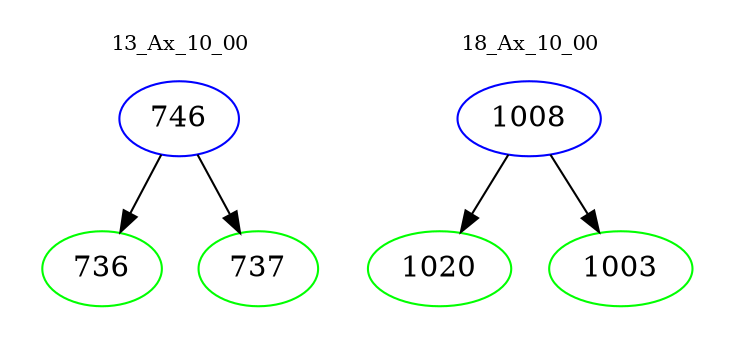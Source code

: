 digraph{
subgraph cluster_0 {
color = white
label = "13_Ax_10_00";
fontsize=10;
T0_746 [label="746", color="blue"]
T0_746 -> T0_736 [color="black"]
T0_736 [label="736", color="green"]
T0_746 -> T0_737 [color="black"]
T0_737 [label="737", color="green"]
}
subgraph cluster_1 {
color = white
label = "18_Ax_10_00";
fontsize=10;
T1_1008 [label="1008", color="blue"]
T1_1008 -> T1_1020 [color="black"]
T1_1020 [label="1020", color="green"]
T1_1008 -> T1_1003 [color="black"]
T1_1003 [label="1003", color="green"]
}
}
